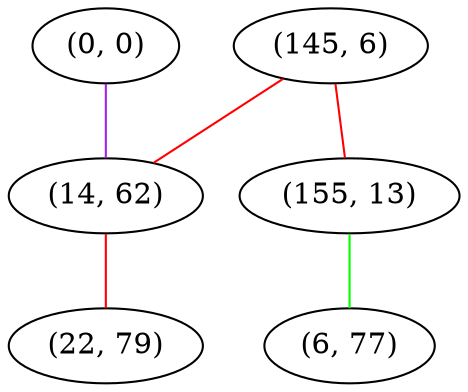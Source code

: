 graph "" {
"(0, 0)";
"(145, 6)";
"(14, 62)";
"(22, 79)";
"(155, 13)";
"(6, 77)";
"(0, 0)" -- "(14, 62)"  [color=purple, key=0, weight=4];
"(145, 6)" -- "(14, 62)"  [color=red, key=0, weight=1];
"(145, 6)" -- "(155, 13)"  [color=red, key=0, weight=1];
"(14, 62)" -- "(22, 79)"  [color=red, key=0, weight=1];
"(155, 13)" -- "(6, 77)"  [color=green, key=0, weight=2];
}
